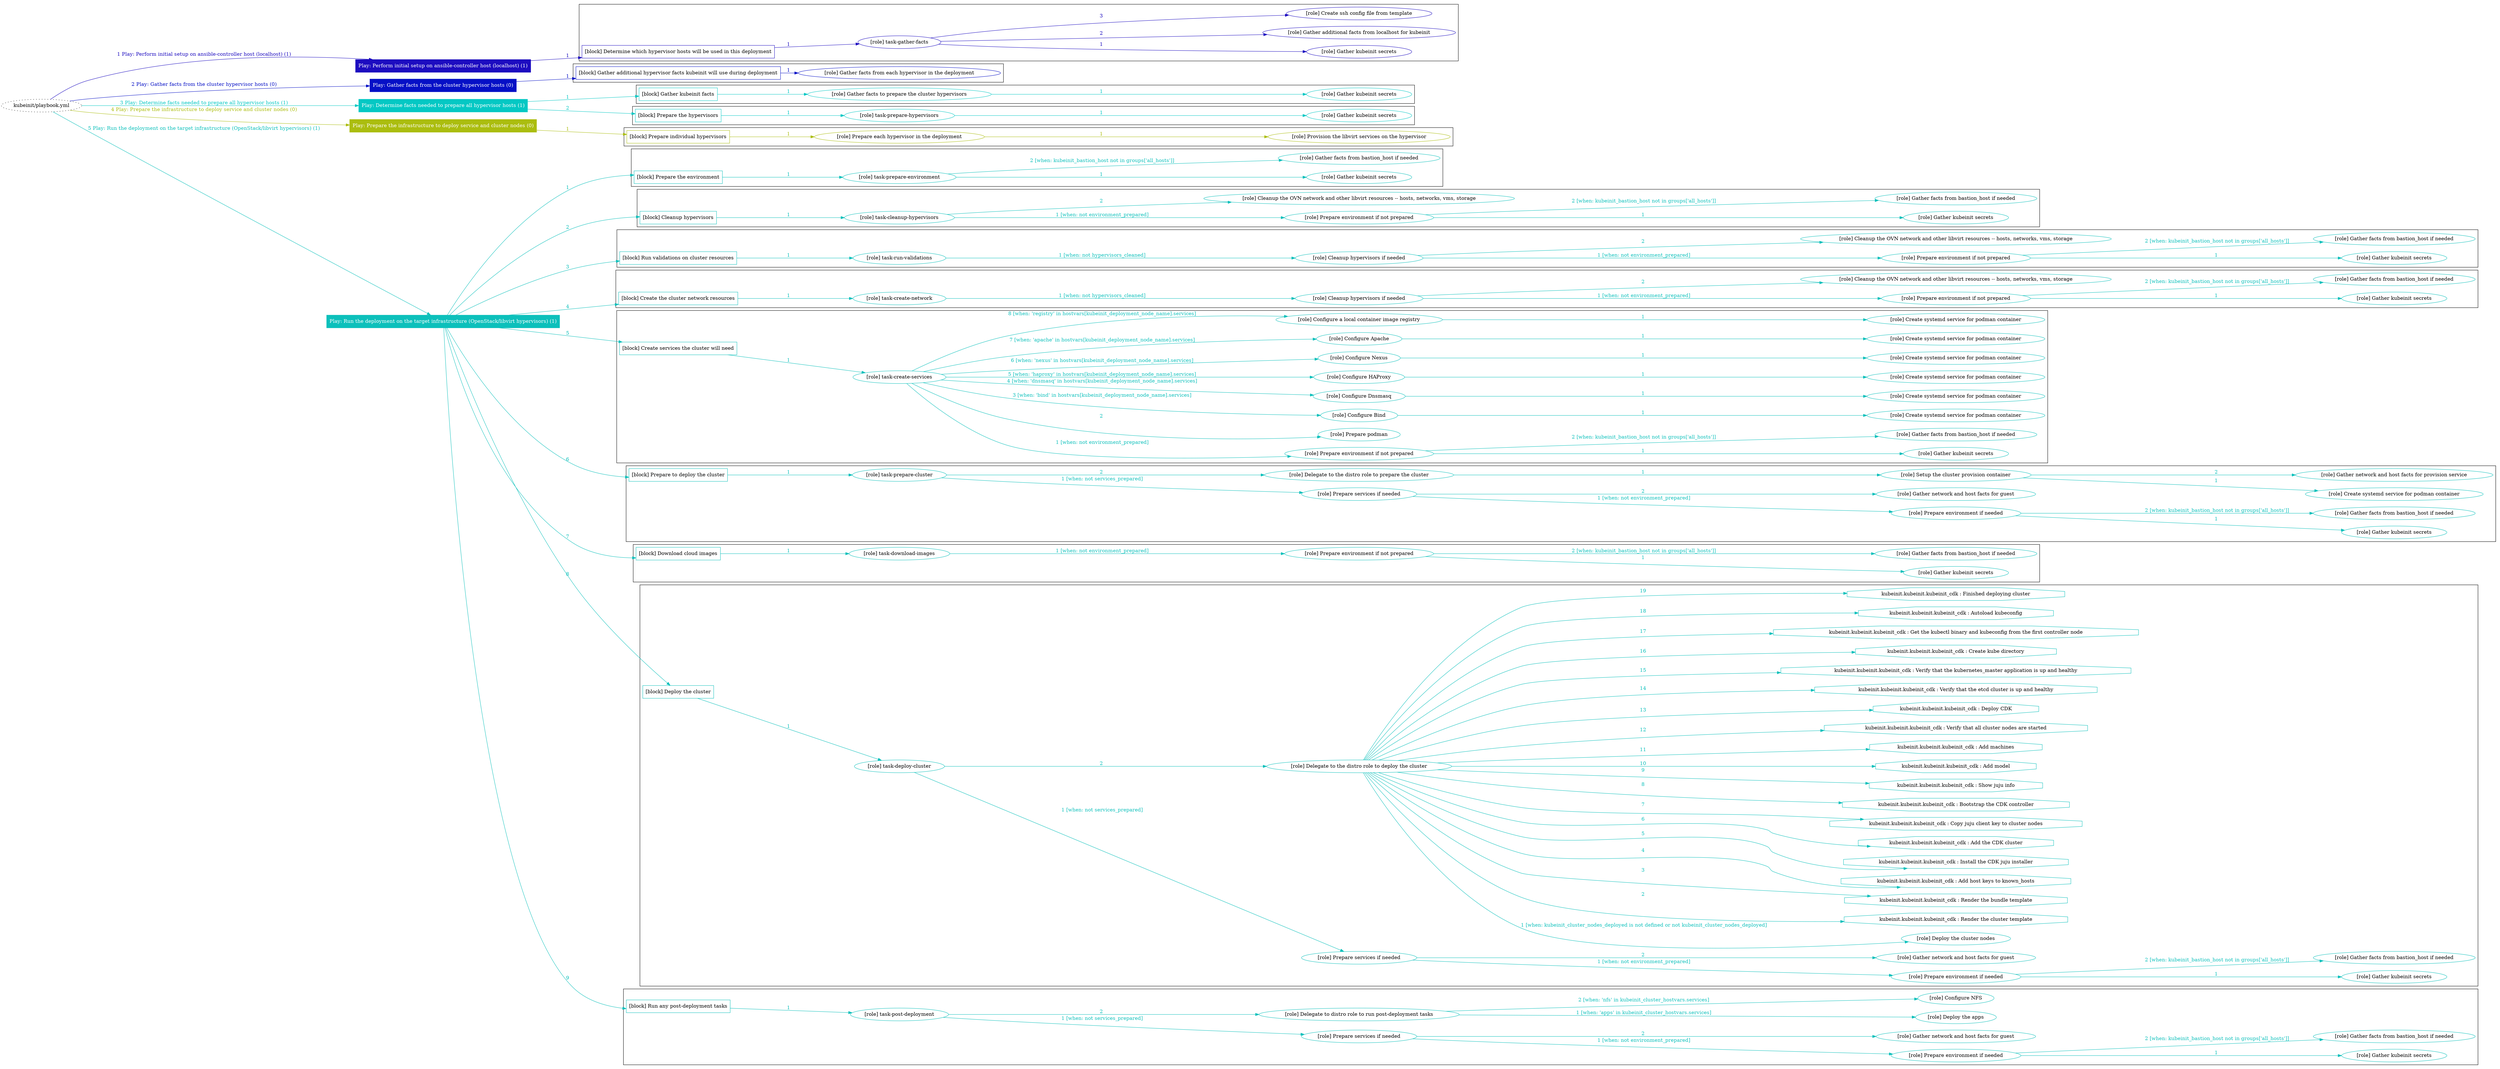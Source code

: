 digraph {
	graph [concentrate=true ordering=in rankdir=LR ratio=fill]
	edge [esep=5 sep=10]
	"kubeinit/playbook.yml" [URL="/home/runner/work/kubeinit/kubeinit/kubeinit/playbook.yml" id=playbook_953dd073 style=dotted]
	"kubeinit/playbook.yml" -> play_ea38a406 [label="1 Play: Perform initial setup on ansible-controller host (localhost) (1)" color="#1d0cc0" fontcolor="#1d0cc0" id=edge_play_ea38a406 labeltooltip="1 Play: Perform initial setup on ansible-controller host (localhost) (1)" tooltip="1 Play: Perform initial setup on ansible-controller host (localhost) (1)"]
	subgraph "Play: Perform initial setup on ansible-controller host (localhost) (1)" {
		play_ea38a406 [label="Play: Perform initial setup on ansible-controller host (localhost) (1)" URL="/home/runner/work/kubeinit/kubeinit/kubeinit/playbook.yml" color="#1d0cc0" fontcolor="#ffffff" id=play_ea38a406 shape=box style=filled tooltip=localhost]
		play_ea38a406 -> block_fe66bf7f [label=1 color="#1d0cc0" fontcolor="#1d0cc0" id=edge_block_fe66bf7f labeltooltip=1 tooltip=1]
		subgraph cluster_block_fe66bf7f {
			block_fe66bf7f [label="[block] Determine which hypervisor hosts will be used in this deployment" URL="/home/runner/work/kubeinit/kubeinit/kubeinit/playbook.yml" color="#1d0cc0" id=block_fe66bf7f labeltooltip="Determine which hypervisor hosts will be used in this deployment" shape=box tooltip="Determine which hypervisor hosts will be used in this deployment"]
			block_fe66bf7f -> role_4488c1ed [label="1 " color="#1d0cc0" fontcolor="#1d0cc0" id=edge_role_4488c1ed labeltooltip="1 " tooltip="1 "]
			subgraph "task-gather-facts" {
				role_4488c1ed [label="[role] task-gather-facts" URL="/home/runner/work/kubeinit/kubeinit/kubeinit/playbook.yml" color="#1d0cc0" id=role_4488c1ed tooltip="task-gather-facts"]
				role_4488c1ed -> role_32cb6905 [label="1 " color="#1d0cc0" fontcolor="#1d0cc0" id=edge_role_32cb6905 labeltooltip="1 " tooltip="1 "]
				subgraph "Gather kubeinit secrets" {
					role_32cb6905 [label="[role] Gather kubeinit secrets" URL="/home/runner/.ansible/collections/ansible_collections/kubeinit/kubeinit/roles/kubeinit_prepare/tasks/build_hypervisors_group.yml" color="#1d0cc0" id=role_32cb6905 tooltip="Gather kubeinit secrets"]
				}
				role_4488c1ed -> role_8d769f41 [label="2 " color="#1d0cc0" fontcolor="#1d0cc0" id=edge_role_8d769f41 labeltooltip="2 " tooltip="2 "]
				subgraph "Gather additional facts from localhost for kubeinit" {
					role_8d769f41 [label="[role] Gather additional facts from localhost for kubeinit" URL="/home/runner/.ansible/collections/ansible_collections/kubeinit/kubeinit/roles/kubeinit_prepare/tasks/build_hypervisors_group.yml" color="#1d0cc0" id=role_8d769f41 tooltip="Gather additional facts from localhost for kubeinit"]
				}
				role_4488c1ed -> role_dfe085b9 [label="3 " color="#1d0cc0" fontcolor="#1d0cc0" id=edge_role_dfe085b9 labeltooltip="3 " tooltip="3 "]
				subgraph "Create ssh config file from template" {
					role_dfe085b9 [label="[role] Create ssh config file from template" URL="/home/runner/.ansible/collections/ansible_collections/kubeinit/kubeinit/roles/kubeinit_prepare/tasks/build_hypervisors_group.yml" color="#1d0cc0" id=role_dfe085b9 tooltip="Create ssh config file from template"]
				}
			}
		}
	}
	"kubeinit/playbook.yml" -> play_847b886a [label="2 Play: Gather facts from the cluster hypervisor hosts (0)" color="#0610c6" fontcolor="#0610c6" id=edge_play_847b886a labeltooltip="2 Play: Gather facts from the cluster hypervisor hosts (0)" tooltip="2 Play: Gather facts from the cluster hypervisor hosts (0)"]
	subgraph "Play: Gather facts from the cluster hypervisor hosts (0)" {
		play_847b886a [label="Play: Gather facts from the cluster hypervisor hosts (0)" URL="/home/runner/work/kubeinit/kubeinit/kubeinit/playbook.yml" color="#0610c6" fontcolor="#ffffff" id=play_847b886a shape=box style=filled tooltip="Play: Gather facts from the cluster hypervisor hosts (0)"]
		play_847b886a -> block_de6e663c [label=1 color="#0610c6" fontcolor="#0610c6" id=edge_block_de6e663c labeltooltip=1 tooltip=1]
		subgraph cluster_block_de6e663c {
			block_de6e663c [label="[block] Gather additional hypervisor facts kubeinit will use during deployment" URL="/home/runner/work/kubeinit/kubeinit/kubeinit/playbook.yml" color="#0610c6" id=block_de6e663c labeltooltip="Gather additional hypervisor facts kubeinit will use during deployment" shape=box tooltip="Gather additional hypervisor facts kubeinit will use during deployment"]
			block_de6e663c -> role_23ffc605 [label="1 " color="#0610c6" fontcolor="#0610c6" id=edge_role_23ffc605 labeltooltip="1 " tooltip="1 "]
			subgraph "Gather facts from each hypervisor in the deployment" {
				role_23ffc605 [label="[role] Gather facts from each hypervisor in the deployment" URL="/home/runner/work/kubeinit/kubeinit/kubeinit/playbook.yml" color="#0610c6" id=role_23ffc605 tooltip="Gather facts from each hypervisor in the deployment"]
			}
		}
	}
	"kubeinit/playbook.yml" -> play_a78025cb [label="3 Play: Determine facts needed to prepare all hypervisor hosts (1)" color="#04c8c4" fontcolor="#04c8c4" id=edge_play_a78025cb labeltooltip="3 Play: Determine facts needed to prepare all hypervisor hosts (1)" tooltip="3 Play: Determine facts needed to prepare all hypervisor hosts (1)"]
	subgraph "Play: Determine facts needed to prepare all hypervisor hosts (1)" {
		play_a78025cb [label="Play: Determine facts needed to prepare all hypervisor hosts (1)" URL="/home/runner/work/kubeinit/kubeinit/kubeinit/playbook.yml" color="#04c8c4" fontcolor="#ffffff" id=play_a78025cb shape=box style=filled tooltip=localhost]
		play_a78025cb -> block_5f3f4bcf [label=1 color="#04c8c4" fontcolor="#04c8c4" id=edge_block_5f3f4bcf labeltooltip=1 tooltip=1]
		subgraph cluster_block_5f3f4bcf {
			block_5f3f4bcf [label="[block] Gather kubeinit facts" URL="/home/runner/work/kubeinit/kubeinit/kubeinit/playbook.yml" color="#04c8c4" id=block_5f3f4bcf labeltooltip="Gather kubeinit facts" shape=box tooltip="Gather kubeinit facts"]
			block_5f3f4bcf -> role_6b4f7883 [label="1 " color="#04c8c4" fontcolor="#04c8c4" id=edge_role_6b4f7883 labeltooltip="1 " tooltip="1 "]
			subgraph "Gather facts to prepare the cluster hypervisors" {
				role_6b4f7883 [label="[role] Gather facts to prepare the cluster hypervisors" URL="/home/runner/work/kubeinit/kubeinit/kubeinit/playbook.yml" color="#04c8c4" id=role_6b4f7883 tooltip="Gather facts to prepare the cluster hypervisors"]
				role_6b4f7883 -> role_fe0b8caf [label="1 " color="#04c8c4" fontcolor="#04c8c4" id=edge_role_fe0b8caf labeltooltip="1 " tooltip="1 "]
				subgraph "Gather kubeinit secrets" {
					role_fe0b8caf [label="[role] Gather kubeinit secrets" URL="/home/runner/.ansible/collections/ansible_collections/kubeinit/kubeinit/roles/kubeinit_prepare/tasks/gather_kubeinit_facts.yml" color="#04c8c4" id=role_fe0b8caf tooltip="Gather kubeinit secrets"]
				}
			}
		}
		play_a78025cb -> block_6a87e89b [label=2 color="#04c8c4" fontcolor="#04c8c4" id=edge_block_6a87e89b labeltooltip=2 tooltip=2]
		subgraph cluster_block_6a87e89b {
			block_6a87e89b [label="[block] Prepare the hypervisors" URL="/home/runner/work/kubeinit/kubeinit/kubeinit/playbook.yml" color="#04c8c4" id=block_6a87e89b labeltooltip="Prepare the hypervisors" shape=box tooltip="Prepare the hypervisors"]
			block_6a87e89b -> role_4a6b8f9c [label="1 " color="#04c8c4" fontcolor="#04c8c4" id=edge_role_4a6b8f9c labeltooltip="1 " tooltip="1 "]
			subgraph "task-prepare-hypervisors" {
				role_4a6b8f9c [label="[role] task-prepare-hypervisors" URL="/home/runner/work/kubeinit/kubeinit/kubeinit/playbook.yml" color="#04c8c4" id=role_4a6b8f9c tooltip="task-prepare-hypervisors"]
				role_4a6b8f9c -> role_98cc2811 [label="1 " color="#04c8c4" fontcolor="#04c8c4" id=edge_role_98cc2811 labeltooltip="1 " tooltip="1 "]
				subgraph "Gather kubeinit secrets" {
					role_98cc2811 [label="[role] Gather kubeinit secrets" URL="/home/runner/.ansible/collections/ansible_collections/kubeinit/kubeinit/roles/kubeinit_prepare/tasks/gather_kubeinit_facts.yml" color="#04c8c4" id=role_98cc2811 tooltip="Gather kubeinit secrets"]
				}
			}
		}
	}
	"kubeinit/playbook.yml" -> play_0db5bdeb [label="4 Play: Prepare the infrastructure to deploy service and cluster nodes (0)" color="#abbd0f" fontcolor="#abbd0f" id=edge_play_0db5bdeb labeltooltip="4 Play: Prepare the infrastructure to deploy service and cluster nodes (0)" tooltip="4 Play: Prepare the infrastructure to deploy service and cluster nodes (0)"]
	subgraph "Play: Prepare the infrastructure to deploy service and cluster nodes (0)" {
		play_0db5bdeb [label="Play: Prepare the infrastructure to deploy service and cluster nodes (0)" URL="/home/runner/work/kubeinit/kubeinit/kubeinit/playbook.yml" color="#abbd0f" fontcolor="#ffffff" id=play_0db5bdeb shape=box style=filled tooltip="Play: Prepare the infrastructure to deploy service and cluster nodes (0)"]
		play_0db5bdeb -> block_211ae901 [label=1 color="#abbd0f" fontcolor="#abbd0f" id=edge_block_211ae901 labeltooltip=1 tooltip=1]
		subgraph cluster_block_211ae901 {
			block_211ae901 [label="[block] Prepare individual hypervisors" URL="/home/runner/work/kubeinit/kubeinit/kubeinit/playbook.yml" color="#abbd0f" id=block_211ae901 labeltooltip="Prepare individual hypervisors" shape=box tooltip="Prepare individual hypervisors"]
			block_211ae901 -> role_e929b73a [label="1 " color="#abbd0f" fontcolor="#abbd0f" id=edge_role_e929b73a labeltooltip="1 " tooltip="1 "]
			subgraph "Prepare each hypervisor in the deployment" {
				role_e929b73a [label="[role] Prepare each hypervisor in the deployment" URL="/home/runner/work/kubeinit/kubeinit/kubeinit/playbook.yml" color="#abbd0f" id=role_e929b73a tooltip="Prepare each hypervisor in the deployment"]
				role_e929b73a -> role_d80b5f27 [label="1 " color="#abbd0f" fontcolor="#abbd0f" id=edge_role_d80b5f27 labeltooltip="1 " tooltip="1 "]
				subgraph "Provision the libvirt services on the hypervisor" {
					role_d80b5f27 [label="[role] Provision the libvirt services on the hypervisor" URL="/home/runner/.ansible/collections/ansible_collections/kubeinit/kubeinit/roles/kubeinit_prepare/tasks/prepare_hypervisor.yml" color="#abbd0f" id=role_d80b5f27 tooltip="Provision the libvirt services on the hypervisor"]
				}
			}
		}
	}
	"kubeinit/playbook.yml" -> play_51387728 [label="5 Play: Run the deployment on the target infrastructure (OpenStack/libvirt hypervisors) (1)" color="#0cc0bb" fontcolor="#0cc0bb" id=edge_play_51387728 labeltooltip="5 Play: Run the deployment on the target infrastructure (OpenStack/libvirt hypervisors) (1)" tooltip="5 Play: Run the deployment on the target infrastructure (OpenStack/libvirt hypervisors) (1)"]
	subgraph "Play: Run the deployment on the target infrastructure (OpenStack/libvirt hypervisors) (1)" {
		play_51387728 [label="Play: Run the deployment on the target infrastructure (OpenStack/libvirt hypervisors) (1)" URL="/home/runner/work/kubeinit/kubeinit/kubeinit/playbook.yml" color="#0cc0bb" fontcolor="#ffffff" id=play_51387728 shape=box style=filled tooltip=localhost]
		play_51387728 -> block_50bd2357 [label=1 color="#0cc0bb" fontcolor="#0cc0bb" id=edge_block_50bd2357 labeltooltip=1 tooltip=1]
		subgraph cluster_block_50bd2357 {
			block_50bd2357 [label="[block] Prepare the environment" URL="/home/runner/work/kubeinit/kubeinit/kubeinit/playbook.yml" color="#0cc0bb" id=block_50bd2357 labeltooltip="Prepare the environment" shape=box tooltip="Prepare the environment"]
			block_50bd2357 -> role_1fea47a6 [label="1 " color="#0cc0bb" fontcolor="#0cc0bb" id=edge_role_1fea47a6 labeltooltip="1 " tooltip="1 "]
			subgraph "task-prepare-environment" {
				role_1fea47a6 [label="[role] task-prepare-environment" URL="/home/runner/work/kubeinit/kubeinit/kubeinit/playbook.yml" color="#0cc0bb" id=role_1fea47a6 tooltip="task-prepare-environment"]
				role_1fea47a6 -> role_42a2d705 [label="1 " color="#0cc0bb" fontcolor="#0cc0bb" id=edge_role_42a2d705 labeltooltip="1 " tooltip="1 "]
				subgraph "Gather kubeinit secrets" {
					role_42a2d705 [label="[role] Gather kubeinit secrets" URL="/home/runner/.ansible/collections/ansible_collections/kubeinit/kubeinit/roles/kubeinit_prepare/tasks/gather_kubeinit_facts.yml" color="#0cc0bb" id=role_42a2d705 tooltip="Gather kubeinit secrets"]
				}
				role_1fea47a6 -> role_fa62bc78 [label="2 [when: kubeinit_bastion_host not in groups['all_hosts']]" color="#0cc0bb" fontcolor="#0cc0bb" id=edge_role_fa62bc78 labeltooltip="2 [when: kubeinit_bastion_host not in groups['all_hosts']]" tooltip="2 [when: kubeinit_bastion_host not in groups['all_hosts']]"]
				subgraph "Gather facts from bastion_host if needed" {
					role_fa62bc78 [label="[role] Gather facts from bastion_host if needed" URL="/home/runner/.ansible/collections/ansible_collections/kubeinit/kubeinit/roles/kubeinit_prepare/tasks/main.yml" color="#0cc0bb" id=role_fa62bc78 tooltip="Gather facts from bastion_host if needed"]
				}
			}
		}
		play_51387728 -> block_b3b64a25 [label=2 color="#0cc0bb" fontcolor="#0cc0bb" id=edge_block_b3b64a25 labeltooltip=2 tooltip=2]
		subgraph cluster_block_b3b64a25 {
			block_b3b64a25 [label="[block] Cleanup hypervisors" URL="/home/runner/work/kubeinit/kubeinit/kubeinit/playbook.yml" color="#0cc0bb" id=block_b3b64a25 labeltooltip="Cleanup hypervisors" shape=box tooltip="Cleanup hypervisors"]
			block_b3b64a25 -> role_e0845198 [label="1 " color="#0cc0bb" fontcolor="#0cc0bb" id=edge_role_e0845198 labeltooltip="1 " tooltip="1 "]
			subgraph "task-cleanup-hypervisors" {
				role_e0845198 [label="[role] task-cleanup-hypervisors" URL="/home/runner/work/kubeinit/kubeinit/kubeinit/playbook.yml" color="#0cc0bb" id=role_e0845198 tooltip="task-cleanup-hypervisors"]
				role_e0845198 -> role_7f61e721 [label="1 [when: not environment_prepared]" color="#0cc0bb" fontcolor="#0cc0bb" id=edge_role_7f61e721 labeltooltip="1 [when: not environment_prepared]" tooltip="1 [when: not environment_prepared]"]
				subgraph "Prepare environment if not prepared" {
					role_7f61e721 [label="[role] Prepare environment if not prepared" URL="/home/runner/.ansible/collections/ansible_collections/kubeinit/kubeinit/roles/kubeinit_libvirt/tasks/cleanup_hypervisors.yml" color="#0cc0bb" id=role_7f61e721 tooltip="Prepare environment if not prepared"]
					role_7f61e721 -> role_12c835c7 [label="1 " color="#0cc0bb" fontcolor="#0cc0bb" id=edge_role_12c835c7 labeltooltip="1 " tooltip="1 "]
					subgraph "Gather kubeinit secrets" {
						role_12c835c7 [label="[role] Gather kubeinit secrets" URL="/home/runner/.ansible/collections/ansible_collections/kubeinit/kubeinit/roles/kubeinit_prepare/tasks/gather_kubeinit_facts.yml" color="#0cc0bb" id=role_12c835c7 tooltip="Gather kubeinit secrets"]
					}
					role_7f61e721 -> role_2c16c4c1 [label="2 [when: kubeinit_bastion_host not in groups['all_hosts']]" color="#0cc0bb" fontcolor="#0cc0bb" id=edge_role_2c16c4c1 labeltooltip="2 [when: kubeinit_bastion_host not in groups['all_hosts']]" tooltip="2 [when: kubeinit_bastion_host not in groups['all_hosts']]"]
					subgraph "Gather facts from bastion_host if needed" {
						role_2c16c4c1 [label="[role] Gather facts from bastion_host if needed" URL="/home/runner/.ansible/collections/ansible_collections/kubeinit/kubeinit/roles/kubeinit_prepare/tasks/main.yml" color="#0cc0bb" id=role_2c16c4c1 tooltip="Gather facts from bastion_host if needed"]
					}
				}
				role_e0845198 -> role_b24e8e21 [label="2 " color="#0cc0bb" fontcolor="#0cc0bb" id=edge_role_b24e8e21 labeltooltip="2 " tooltip="2 "]
				subgraph "Cleanup the OVN network and other libvirt resources -- hosts, networks, vms, storage" {
					role_b24e8e21 [label="[role] Cleanup the OVN network and other libvirt resources -- hosts, networks, vms, storage" URL="/home/runner/.ansible/collections/ansible_collections/kubeinit/kubeinit/roles/kubeinit_libvirt/tasks/cleanup_hypervisors.yml" color="#0cc0bb" id=role_b24e8e21 tooltip="Cleanup the OVN network and other libvirt resources -- hosts, networks, vms, storage"]
				}
			}
		}
		play_51387728 -> block_1e46746c [label=3 color="#0cc0bb" fontcolor="#0cc0bb" id=edge_block_1e46746c labeltooltip=3 tooltip=3]
		subgraph cluster_block_1e46746c {
			block_1e46746c [label="[block] Run validations on cluster resources" URL="/home/runner/work/kubeinit/kubeinit/kubeinit/playbook.yml" color="#0cc0bb" id=block_1e46746c labeltooltip="Run validations on cluster resources" shape=box tooltip="Run validations on cluster resources"]
			block_1e46746c -> role_0d561847 [label="1 " color="#0cc0bb" fontcolor="#0cc0bb" id=edge_role_0d561847 labeltooltip="1 " tooltip="1 "]
			subgraph "task-run-validations" {
				role_0d561847 [label="[role] task-run-validations" URL="/home/runner/work/kubeinit/kubeinit/kubeinit/playbook.yml" color="#0cc0bb" id=role_0d561847 tooltip="task-run-validations"]
				role_0d561847 -> role_007774b8 [label="1 [when: not hypervisors_cleaned]" color="#0cc0bb" fontcolor="#0cc0bb" id=edge_role_007774b8 labeltooltip="1 [when: not hypervisors_cleaned]" tooltip="1 [when: not hypervisors_cleaned]"]
				subgraph "Cleanup hypervisors if needed" {
					role_007774b8 [label="[role] Cleanup hypervisors if needed" URL="/home/runner/.ansible/collections/ansible_collections/kubeinit/kubeinit/roles/kubeinit_validations/tasks/main.yml" color="#0cc0bb" id=role_007774b8 tooltip="Cleanup hypervisors if needed"]
					role_007774b8 -> role_45f59c82 [label="1 [when: not environment_prepared]" color="#0cc0bb" fontcolor="#0cc0bb" id=edge_role_45f59c82 labeltooltip="1 [when: not environment_prepared]" tooltip="1 [when: not environment_prepared]"]
					subgraph "Prepare environment if not prepared" {
						role_45f59c82 [label="[role] Prepare environment if not prepared" URL="/home/runner/.ansible/collections/ansible_collections/kubeinit/kubeinit/roles/kubeinit_libvirt/tasks/cleanup_hypervisors.yml" color="#0cc0bb" id=role_45f59c82 tooltip="Prepare environment if not prepared"]
						role_45f59c82 -> role_03f6d880 [label="1 " color="#0cc0bb" fontcolor="#0cc0bb" id=edge_role_03f6d880 labeltooltip="1 " tooltip="1 "]
						subgraph "Gather kubeinit secrets" {
							role_03f6d880 [label="[role] Gather kubeinit secrets" URL="/home/runner/.ansible/collections/ansible_collections/kubeinit/kubeinit/roles/kubeinit_prepare/tasks/gather_kubeinit_facts.yml" color="#0cc0bb" id=role_03f6d880 tooltip="Gather kubeinit secrets"]
						}
						role_45f59c82 -> role_ba425e6e [label="2 [when: kubeinit_bastion_host not in groups['all_hosts']]" color="#0cc0bb" fontcolor="#0cc0bb" id=edge_role_ba425e6e labeltooltip="2 [when: kubeinit_bastion_host not in groups['all_hosts']]" tooltip="2 [when: kubeinit_bastion_host not in groups['all_hosts']]"]
						subgraph "Gather facts from bastion_host if needed" {
							role_ba425e6e [label="[role] Gather facts from bastion_host if needed" URL="/home/runner/.ansible/collections/ansible_collections/kubeinit/kubeinit/roles/kubeinit_prepare/tasks/main.yml" color="#0cc0bb" id=role_ba425e6e tooltip="Gather facts from bastion_host if needed"]
						}
					}
					role_007774b8 -> role_ed320398 [label="2 " color="#0cc0bb" fontcolor="#0cc0bb" id=edge_role_ed320398 labeltooltip="2 " tooltip="2 "]
					subgraph "Cleanup the OVN network and other libvirt resources -- hosts, networks, vms, storage" {
						role_ed320398 [label="[role] Cleanup the OVN network and other libvirt resources -- hosts, networks, vms, storage" URL="/home/runner/.ansible/collections/ansible_collections/kubeinit/kubeinit/roles/kubeinit_libvirt/tasks/cleanup_hypervisors.yml" color="#0cc0bb" id=role_ed320398 tooltip="Cleanup the OVN network and other libvirt resources -- hosts, networks, vms, storage"]
					}
				}
			}
		}
		play_51387728 -> block_cc15f492 [label=4 color="#0cc0bb" fontcolor="#0cc0bb" id=edge_block_cc15f492 labeltooltip=4 tooltip=4]
		subgraph cluster_block_cc15f492 {
			block_cc15f492 [label="[block] Create the cluster network resources" URL="/home/runner/work/kubeinit/kubeinit/kubeinit/playbook.yml" color="#0cc0bb" id=block_cc15f492 labeltooltip="Create the cluster network resources" shape=box tooltip="Create the cluster network resources"]
			block_cc15f492 -> role_2f3c6b40 [label="1 " color="#0cc0bb" fontcolor="#0cc0bb" id=edge_role_2f3c6b40 labeltooltip="1 " tooltip="1 "]
			subgraph "task-create-network" {
				role_2f3c6b40 [label="[role] task-create-network" URL="/home/runner/work/kubeinit/kubeinit/kubeinit/playbook.yml" color="#0cc0bb" id=role_2f3c6b40 tooltip="task-create-network"]
				role_2f3c6b40 -> role_a01f89e9 [label="1 [when: not hypervisors_cleaned]" color="#0cc0bb" fontcolor="#0cc0bb" id=edge_role_a01f89e9 labeltooltip="1 [when: not hypervisors_cleaned]" tooltip="1 [when: not hypervisors_cleaned]"]
				subgraph "Cleanup hypervisors if needed" {
					role_a01f89e9 [label="[role] Cleanup hypervisors if needed" URL="/home/runner/.ansible/collections/ansible_collections/kubeinit/kubeinit/roles/kubeinit_libvirt/tasks/create_network.yml" color="#0cc0bb" id=role_a01f89e9 tooltip="Cleanup hypervisors if needed"]
					role_a01f89e9 -> role_d98c0a35 [label="1 [when: not environment_prepared]" color="#0cc0bb" fontcolor="#0cc0bb" id=edge_role_d98c0a35 labeltooltip="1 [when: not environment_prepared]" tooltip="1 [when: not environment_prepared]"]
					subgraph "Prepare environment if not prepared" {
						role_d98c0a35 [label="[role] Prepare environment if not prepared" URL="/home/runner/.ansible/collections/ansible_collections/kubeinit/kubeinit/roles/kubeinit_libvirt/tasks/cleanup_hypervisors.yml" color="#0cc0bb" id=role_d98c0a35 tooltip="Prepare environment if not prepared"]
						role_d98c0a35 -> role_8871bda1 [label="1 " color="#0cc0bb" fontcolor="#0cc0bb" id=edge_role_8871bda1 labeltooltip="1 " tooltip="1 "]
						subgraph "Gather kubeinit secrets" {
							role_8871bda1 [label="[role] Gather kubeinit secrets" URL="/home/runner/.ansible/collections/ansible_collections/kubeinit/kubeinit/roles/kubeinit_prepare/tasks/gather_kubeinit_facts.yml" color="#0cc0bb" id=role_8871bda1 tooltip="Gather kubeinit secrets"]
						}
						role_d98c0a35 -> role_4af3c1ed [label="2 [when: kubeinit_bastion_host not in groups['all_hosts']]" color="#0cc0bb" fontcolor="#0cc0bb" id=edge_role_4af3c1ed labeltooltip="2 [when: kubeinit_bastion_host not in groups['all_hosts']]" tooltip="2 [when: kubeinit_bastion_host not in groups['all_hosts']]"]
						subgraph "Gather facts from bastion_host if needed" {
							role_4af3c1ed [label="[role] Gather facts from bastion_host if needed" URL="/home/runner/.ansible/collections/ansible_collections/kubeinit/kubeinit/roles/kubeinit_prepare/tasks/main.yml" color="#0cc0bb" id=role_4af3c1ed tooltip="Gather facts from bastion_host if needed"]
						}
					}
					role_a01f89e9 -> role_6023b039 [label="2 " color="#0cc0bb" fontcolor="#0cc0bb" id=edge_role_6023b039 labeltooltip="2 " tooltip="2 "]
					subgraph "Cleanup the OVN network and other libvirt resources -- hosts, networks, vms, storage" {
						role_6023b039 [label="[role] Cleanup the OVN network and other libvirt resources -- hosts, networks, vms, storage" URL="/home/runner/.ansible/collections/ansible_collections/kubeinit/kubeinit/roles/kubeinit_libvirt/tasks/cleanup_hypervisors.yml" color="#0cc0bb" id=role_6023b039 tooltip="Cleanup the OVN network and other libvirt resources -- hosts, networks, vms, storage"]
					}
				}
			}
		}
		play_51387728 -> block_03c92096 [label=5 color="#0cc0bb" fontcolor="#0cc0bb" id=edge_block_03c92096 labeltooltip=5 tooltip=5]
		subgraph cluster_block_03c92096 {
			block_03c92096 [label="[block] Create services the cluster will need" URL="/home/runner/work/kubeinit/kubeinit/kubeinit/playbook.yml" color="#0cc0bb" id=block_03c92096 labeltooltip="Create services the cluster will need" shape=box tooltip="Create services the cluster will need"]
			block_03c92096 -> role_38cd6af6 [label="1 " color="#0cc0bb" fontcolor="#0cc0bb" id=edge_role_38cd6af6 labeltooltip="1 " tooltip="1 "]
			subgraph "task-create-services" {
				role_38cd6af6 [label="[role] task-create-services" URL="/home/runner/work/kubeinit/kubeinit/kubeinit/playbook.yml" color="#0cc0bb" id=role_38cd6af6 tooltip="task-create-services"]
				role_38cd6af6 -> role_e991d67b [label="1 [when: not environment_prepared]" color="#0cc0bb" fontcolor="#0cc0bb" id=edge_role_e991d67b labeltooltip="1 [when: not environment_prepared]" tooltip="1 [when: not environment_prepared]"]
				subgraph "Prepare environment if not prepared" {
					role_e991d67b [label="[role] Prepare environment if not prepared" URL="/home/runner/.ansible/collections/ansible_collections/kubeinit/kubeinit/roles/kubeinit_services/tasks/main.yml" color="#0cc0bb" id=role_e991d67b tooltip="Prepare environment if not prepared"]
					role_e991d67b -> role_ee4c803e [label="1 " color="#0cc0bb" fontcolor="#0cc0bb" id=edge_role_ee4c803e labeltooltip="1 " tooltip="1 "]
					subgraph "Gather kubeinit secrets" {
						role_ee4c803e [label="[role] Gather kubeinit secrets" URL="/home/runner/.ansible/collections/ansible_collections/kubeinit/kubeinit/roles/kubeinit_prepare/tasks/gather_kubeinit_facts.yml" color="#0cc0bb" id=role_ee4c803e tooltip="Gather kubeinit secrets"]
					}
					role_e991d67b -> role_d5dfc8fc [label="2 [when: kubeinit_bastion_host not in groups['all_hosts']]" color="#0cc0bb" fontcolor="#0cc0bb" id=edge_role_d5dfc8fc labeltooltip="2 [when: kubeinit_bastion_host not in groups['all_hosts']]" tooltip="2 [when: kubeinit_bastion_host not in groups['all_hosts']]"]
					subgraph "Gather facts from bastion_host if needed" {
						role_d5dfc8fc [label="[role] Gather facts from bastion_host if needed" URL="/home/runner/.ansible/collections/ansible_collections/kubeinit/kubeinit/roles/kubeinit_prepare/tasks/main.yml" color="#0cc0bb" id=role_d5dfc8fc tooltip="Gather facts from bastion_host if needed"]
					}
				}
				role_38cd6af6 -> role_8886f7dd [label="2 " color="#0cc0bb" fontcolor="#0cc0bb" id=edge_role_8886f7dd labeltooltip="2 " tooltip="2 "]
				subgraph "Prepare podman" {
					role_8886f7dd [label="[role] Prepare podman" URL="/home/runner/.ansible/collections/ansible_collections/kubeinit/kubeinit/roles/kubeinit_services/tasks/00_create_service_pod.yml" color="#0cc0bb" id=role_8886f7dd tooltip="Prepare podman"]
				}
				role_38cd6af6 -> role_e8a3eb0e [label="3 [when: 'bind' in hostvars[kubeinit_deployment_node_name].services]" color="#0cc0bb" fontcolor="#0cc0bb" id=edge_role_e8a3eb0e labeltooltip="3 [when: 'bind' in hostvars[kubeinit_deployment_node_name].services]" tooltip="3 [when: 'bind' in hostvars[kubeinit_deployment_node_name].services]"]
				subgraph "Configure Bind" {
					role_e8a3eb0e [label="[role] Configure Bind" URL="/home/runner/.ansible/collections/ansible_collections/kubeinit/kubeinit/roles/kubeinit_services/tasks/start_services_containers.yml" color="#0cc0bb" id=role_e8a3eb0e tooltip="Configure Bind"]
					role_e8a3eb0e -> role_45a5b244 [label="1 " color="#0cc0bb" fontcolor="#0cc0bb" id=edge_role_45a5b244 labeltooltip="1 " tooltip="1 "]
					subgraph "Create systemd service for podman container" {
						role_45a5b244 [label="[role] Create systemd service for podman container" URL="/home/runner/.ansible/collections/ansible_collections/kubeinit/kubeinit/roles/kubeinit_bind/tasks/main.yml" color="#0cc0bb" id=role_45a5b244 tooltip="Create systemd service for podman container"]
					}
				}
				role_38cd6af6 -> role_0a62e84e [label="4 [when: 'dnsmasq' in hostvars[kubeinit_deployment_node_name].services]" color="#0cc0bb" fontcolor="#0cc0bb" id=edge_role_0a62e84e labeltooltip="4 [when: 'dnsmasq' in hostvars[kubeinit_deployment_node_name].services]" tooltip="4 [when: 'dnsmasq' in hostvars[kubeinit_deployment_node_name].services]"]
				subgraph "Configure Dnsmasq" {
					role_0a62e84e [label="[role] Configure Dnsmasq" URL="/home/runner/.ansible/collections/ansible_collections/kubeinit/kubeinit/roles/kubeinit_services/tasks/start_services_containers.yml" color="#0cc0bb" id=role_0a62e84e tooltip="Configure Dnsmasq"]
					role_0a62e84e -> role_77b6d0b2 [label="1 " color="#0cc0bb" fontcolor="#0cc0bb" id=edge_role_77b6d0b2 labeltooltip="1 " tooltip="1 "]
					subgraph "Create systemd service for podman container" {
						role_77b6d0b2 [label="[role] Create systemd service for podman container" URL="/home/runner/.ansible/collections/ansible_collections/kubeinit/kubeinit/roles/kubeinit_dnsmasq/tasks/main.yml" color="#0cc0bb" id=role_77b6d0b2 tooltip="Create systemd service for podman container"]
					}
				}
				role_38cd6af6 -> role_078ad159 [label="5 [when: 'haproxy' in hostvars[kubeinit_deployment_node_name].services]" color="#0cc0bb" fontcolor="#0cc0bb" id=edge_role_078ad159 labeltooltip="5 [when: 'haproxy' in hostvars[kubeinit_deployment_node_name].services]" tooltip="5 [when: 'haproxy' in hostvars[kubeinit_deployment_node_name].services]"]
				subgraph "Configure HAProxy" {
					role_078ad159 [label="[role] Configure HAProxy" URL="/home/runner/.ansible/collections/ansible_collections/kubeinit/kubeinit/roles/kubeinit_services/tasks/start_services_containers.yml" color="#0cc0bb" id=role_078ad159 tooltip="Configure HAProxy"]
					role_078ad159 -> role_f9b20881 [label="1 " color="#0cc0bb" fontcolor="#0cc0bb" id=edge_role_f9b20881 labeltooltip="1 " tooltip="1 "]
					subgraph "Create systemd service for podman container" {
						role_f9b20881 [label="[role] Create systemd service for podman container" URL="/home/runner/.ansible/collections/ansible_collections/kubeinit/kubeinit/roles/kubeinit_haproxy/tasks/main.yml" color="#0cc0bb" id=role_f9b20881 tooltip="Create systemd service for podman container"]
					}
				}
				role_38cd6af6 -> role_a6240eb1 [label="6 [when: 'nexus' in hostvars[kubeinit_deployment_node_name].services]" color="#0cc0bb" fontcolor="#0cc0bb" id=edge_role_a6240eb1 labeltooltip="6 [when: 'nexus' in hostvars[kubeinit_deployment_node_name].services]" tooltip="6 [when: 'nexus' in hostvars[kubeinit_deployment_node_name].services]"]
				subgraph "Configure Nexus" {
					role_a6240eb1 [label="[role] Configure Nexus" URL="/home/runner/.ansible/collections/ansible_collections/kubeinit/kubeinit/roles/kubeinit_services/tasks/start_services_containers.yml" color="#0cc0bb" id=role_a6240eb1 tooltip="Configure Nexus"]
					role_a6240eb1 -> role_64f2265f [label="1 " color="#0cc0bb" fontcolor="#0cc0bb" id=edge_role_64f2265f labeltooltip="1 " tooltip="1 "]
					subgraph "Create systemd service for podman container" {
						role_64f2265f [label="[role] Create systemd service for podman container" URL="/home/runner/.ansible/collections/ansible_collections/kubeinit/kubeinit/roles/kubeinit_nexus/tasks/main.yml" color="#0cc0bb" id=role_64f2265f tooltip="Create systemd service for podman container"]
					}
				}
				role_38cd6af6 -> role_ac5c1bdf [label="7 [when: 'apache' in hostvars[kubeinit_deployment_node_name].services]" color="#0cc0bb" fontcolor="#0cc0bb" id=edge_role_ac5c1bdf labeltooltip="7 [when: 'apache' in hostvars[kubeinit_deployment_node_name].services]" tooltip="7 [when: 'apache' in hostvars[kubeinit_deployment_node_name].services]"]
				subgraph "Configure Apache" {
					role_ac5c1bdf [label="[role] Configure Apache" URL="/home/runner/.ansible/collections/ansible_collections/kubeinit/kubeinit/roles/kubeinit_services/tasks/start_services_containers.yml" color="#0cc0bb" id=role_ac5c1bdf tooltip="Configure Apache"]
					role_ac5c1bdf -> role_0e90ac41 [label="1 " color="#0cc0bb" fontcolor="#0cc0bb" id=edge_role_0e90ac41 labeltooltip="1 " tooltip="1 "]
					subgraph "Create systemd service for podman container" {
						role_0e90ac41 [label="[role] Create systemd service for podman container" URL="/home/runner/.ansible/collections/ansible_collections/kubeinit/kubeinit/roles/kubeinit_apache/tasks/main.yml" color="#0cc0bb" id=role_0e90ac41 tooltip="Create systemd service for podman container"]
					}
				}
				role_38cd6af6 -> role_97c956d5 [label="8 [when: 'registry' in hostvars[kubeinit_deployment_node_name].services]" color="#0cc0bb" fontcolor="#0cc0bb" id=edge_role_97c956d5 labeltooltip="8 [when: 'registry' in hostvars[kubeinit_deployment_node_name].services]" tooltip="8 [when: 'registry' in hostvars[kubeinit_deployment_node_name].services]"]
				subgraph "Configure a local container image registry" {
					role_97c956d5 [label="[role] Configure a local container image registry" URL="/home/runner/.ansible/collections/ansible_collections/kubeinit/kubeinit/roles/kubeinit_services/tasks/start_services_containers.yml" color="#0cc0bb" id=role_97c956d5 tooltip="Configure a local container image registry"]
					role_97c956d5 -> role_f8149286 [label="1 " color="#0cc0bb" fontcolor="#0cc0bb" id=edge_role_f8149286 labeltooltip="1 " tooltip="1 "]
					subgraph "Create systemd service for podman container" {
						role_f8149286 [label="[role] Create systemd service for podman container" URL="/home/runner/.ansible/collections/ansible_collections/kubeinit/kubeinit/roles/kubeinit_registry/tasks/main.yml" color="#0cc0bb" id=role_f8149286 tooltip="Create systemd service for podman container"]
					}
				}
			}
		}
		play_51387728 -> block_d0973ec9 [label=6 color="#0cc0bb" fontcolor="#0cc0bb" id=edge_block_d0973ec9 labeltooltip=6 tooltip=6]
		subgraph cluster_block_d0973ec9 {
			block_d0973ec9 [label="[block] Prepare to deploy the cluster" URL="/home/runner/work/kubeinit/kubeinit/kubeinit/playbook.yml" color="#0cc0bb" id=block_d0973ec9 labeltooltip="Prepare to deploy the cluster" shape=box tooltip="Prepare to deploy the cluster"]
			block_d0973ec9 -> role_29588f90 [label="1 " color="#0cc0bb" fontcolor="#0cc0bb" id=edge_role_29588f90 labeltooltip="1 " tooltip="1 "]
			subgraph "task-prepare-cluster" {
				role_29588f90 [label="[role] task-prepare-cluster" URL="/home/runner/work/kubeinit/kubeinit/kubeinit/playbook.yml" color="#0cc0bb" id=role_29588f90 tooltip="task-prepare-cluster"]
				role_29588f90 -> role_b2eafcec [label="1 [when: not services_prepared]" color="#0cc0bb" fontcolor="#0cc0bb" id=edge_role_b2eafcec labeltooltip="1 [when: not services_prepared]" tooltip="1 [when: not services_prepared]"]
				subgraph "Prepare services if needed" {
					role_b2eafcec [label="[role] Prepare services if needed" URL="/home/runner/.ansible/collections/ansible_collections/kubeinit/kubeinit/roles/kubeinit_prepare/tasks/prepare_cluster.yml" color="#0cc0bb" id=role_b2eafcec tooltip="Prepare services if needed"]
					role_b2eafcec -> role_76c3ea45 [label="1 [when: not environment_prepared]" color="#0cc0bb" fontcolor="#0cc0bb" id=edge_role_76c3ea45 labeltooltip="1 [when: not environment_prepared]" tooltip="1 [when: not environment_prepared]"]
					subgraph "Prepare environment if needed" {
						role_76c3ea45 [label="[role] Prepare environment if needed" URL="/home/runner/.ansible/collections/ansible_collections/kubeinit/kubeinit/roles/kubeinit_services/tasks/prepare_services.yml" color="#0cc0bb" id=role_76c3ea45 tooltip="Prepare environment if needed"]
						role_76c3ea45 -> role_6d3a9c57 [label="1 " color="#0cc0bb" fontcolor="#0cc0bb" id=edge_role_6d3a9c57 labeltooltip="1 " tooltip="1 "]
						subgraph "Gather kubeinit secrets" {
							role_6d3a9c57 [label="[role] Gather kubeinit secrets" URL="/home/runner/.ansible/collections/ansible_collections/kubeinit/kubeinit/roles/kubeinit_prepare/tasks/gather_kubeinit_facts.yml" color="#0cc0bb" id=role_6d3a9c57 tooltip="Gather kubeinit secrets"]
						}
						role_76c3ea45 -> role_d4c290d6 [label="2 [when: kubeinit_bastion_host not in groups['all_hosts']]" color="#0cc0bb" fontcolor="#0cc0bb" id=edge_role_d4c290d6 labeltooltip="2 [when: kubeinit_bastion_host not in groups['all_hosts']]" tooltip="2 [when: kubeinit_bastion_host not in groups['all_hosts']]"]
						subgraph "Gather facts from bastion_host if needed" {
							role_d4c290d6 [label="[role] Gather facts from bastion_host if needed" URL="/home/runner/.ansible/collections/ansible_collections/kubeinit/kubeinit/roles/kubeinit_prepare/tasks/main.yml" color="#0cc0bb" id=role_d4c290d6 tooltip="Gather facts from bastion_host if needed"]
						}
					}
					role_b2eafcec -> role_e2e07839 [label="2 " color="#0cc0bb" fontcolor="#0cc0bb" id=edge_role_e2e07839 labeltooltip="2 " tooltip="2 "]
					subgraph "Gather network and host facts for guest" {
						role_e2e07839 [label="[role] Gather network and host facts for guest" URL="/home/runner/.ansible/collections/ansible_collections/kubeinit/kubeinit/roles/kubeinit_services/tasks/prepare_services.yml" color="#0cc0bb" id=role_e2e07839 tooltip="Gather network and host facts for guest"]
					}
				}
				role_29588f90 -> role_b0865c46 [label="2 " color="#0cc0bb" fontcolor="#0cc0bb" id=edge_role_b0865c46 labeltooltip="2 " tooltip="2 "]
				subgraph "Delegate to the distro role to prepare the cluster" {
					role_b0865c46 [label="[role] Delegate to the distro role to prepare the cluster" URL="/home/runner/.ansible/collections/ansible_collections/kubeinit/kubeinit/roles/kubeinit_prepare/tasks/prepare_cluster.yml" color="#0cc0bb" id=role_b0865c46 tooltip="Delegate to the distro role to prepare the cluster"]
					role_b0865c46 -> role_cea897ab [label="1 " color="#0cc0bb" fontcolor="#0cc0bb" id=edge_role_cea897ab labeltooltip="1 " tooltip="1 "]
					subgraph "Setup the cluster provision container" {
						role_cea897ab [label="[role] Setup the cluster provision container" URL="/home/runner/.ansible/collections/ansible_collections/kubeinit/kubeinit/roles/kubeinit_cdk/tasks/prepare_cluster.yml" color="#0cc0bb" id=role_cea897ab tooltip="Setup the cluster provision container"]
						role_cea897ab -> role_35f106b3 [label="1 " color="#0cc0bb" fontcolor="#0cc0bb" id=edge_role_35f106b3 labeltooltip="1 " tooltip="1 "]
						subgraph "Create systemd service for podman container" {
							role_35f106b3 [label="[role] Create systemd service for podman container" URL="/home/runner/.ansible/collections/ansible_collections/kubeinit/kubeinit/roles/kubeinit_services/tasks/create_provision_container.yml" color="#0cc0bb" id=role_35f106b3 tooltip="Create systemd service for podman container"]
						}
						role_cea897ab -> role_a4037fe2 [label="2 " color="#0cc0bb" fontcolor="#0cc0bb" id=edge_role_a4037fe2 labeltooltip="2 " tooltip="2 "]
						subgraph "Gather network and host facts for provision service" {
							role_a4037fe2 [label="[role] Gather network and host facts for provision service" URL="/home/runner/.ansible/collections/ansible_collections/kubeinit/kubeinit/roles/kubeinit_services/tasks/create_provision_container.yml" color="#0cc0bb" id=role_a4037fe2 tooltip="Gather network and host facts for provision service"]
						}
					}
				}
			}
		}
		play_51387728 -> block_f27cf910 [label=7 color="#0cc0bb" fontcolor="#0cc0bb" id=edge_block_f27cf910 labeltooltip=7 tooltip=7]
		subgraph cluster_block_f27cf910 {
			block_f27cf910 [label="[block] Download cloud images" URL="/home/runner/work/kubeinit/kubeinit/kubeinit/playbook.yml" color="#0cc0bb" id=block_f27cf910 labeltooltip="Download cloud images" shape=box tooltip="Download cloud images"]
			block_f27cf910 -> role_2526773d [label="1 " color="#0cc0bb" fontcolor="#0cc0bb" id=edge_role_2526773d labeltooltip="1 " tooltip="1 "]
			subgraph "task-download-images" {
				role_2526773d [label="[role] task-download-images" URL="/home/runner/work/kubeinit/kubeinit/kubeinit/playbook.yml" color="#0cc0bb" id=role_2526773d tooltip="task-download-images"]
				role_2526773d -> role_cb954126 [label="1 [when: not environment_prepared]" color="#0cc0bb" fontcolor="#0cc0bb" id=edge_role_cb954126 labeltooltip="1 [when: not environment_prepared]" tooltip="1 [when: not environment_prepared]"]
				subgraph "Prepare environment if not prepared" {
					role_cb954126 [label="[role] Prepare environment if not prepared" URL="/home/runner/.ansible/collections/ansible_collections/kubeinit/kubeinit/roles/kubeinit_libvirt/tasks/download_cloud_images.yml" color="#0cc0bb" id=role_cb954126 tooltip="Prepare environment if not prepared"]
					role_cb954126 -> role_2495e3f2 [label="1 " color="#0cc0bb" fontcolor="#0cc0bb" id=edge_role_2495e3f2 labeltooltip="1 " tooltip="1 "]
					subgraph "Gather kubeinit secrets" {
						role_2495e3f2 [label="[role] Gather kubeinit secrets" URL="/home/runner/.ansible/collections/ansible_collections/kubeinit/kubeinit/roles/kubeinit_prepare/tasks/gather_kubeinit_facts.yml" color="#0cc0bb" id=role_2495e3f2 tooltip="Gather kubeinit secrets"]
					}
					role_cb954126 -> role_c68b647b [label="2 [when: kubeinit_bastion_host not in groups['all_hosts']]" color="#0cc0bb" fontcolor="#0cc0bb" id=edge_role_c68b647b labeltooltip="2 [when: kubeinit_bastion_host not in groups['all_hosts']]" tooltip="2 [when: kubeinit_bastion_host not in groups['all_hosts']]"]
					subgraph "Gather facts from bastion_host if needed" {
						role_c68b647b [label="[role] Gather facts from bastion_host if needed" URL="/home/runner/.ansible/collections/ansible_collections/kubeinit/kubeinit/roles/kubeinit_prepare/tasks/main.yml" color="#0cc0bb" id=role_c68b647b tooltip="Gather facts from bastion_host if needed"]
					}
				}
			}
		}
		play_51387728 -> block_6274f078 [label=8 color="#0cc0bb" fontcolor="#0cc0bb" id=edge_block_6274f078 labeltooltip=8 tooltip=8]
		subgraph cluster_block_6274f078 {
			block_6274f078 [label="[block] Deploy the cluster" URL="/home/runner/work/kubeinit/kubeinit/kubeinit/playbook.yml" color="#0cc0bb" id=block_6274f078 labeltooltip="Deploy the cluster" shape=box tooltip="Deploy the cluster"]
			block_6274f078 -> role_445d0929 [label="1 " color="#0cc0bb" fontcolor="#0cc0bb" id=edge_role_445d0929 labeltooltip="1 " tooltip="1 "]
			subgraph "task-deploy-cluster" {
				role_445d0929 [label="[role] task-deploy-cluster" URL="/home/runner/work/kubeinit/kubeinit/kubeinit/playbook.yml" color="#0cc0bb" id=role_445d0929 tooltip="task-deploy-cluster"]
				role_445d0929 -> role_d12a8fb6 [label="1 [when: not services_prepared]" color="#0cc0bb" fontcolor="#0cc0bb" id=edge_role_d12a8fb6 labeltooltip="1 [when: not services_prepared]" tooltip="1 [when: not services_prepared]"]
				subgraph "Prepare services if needed" {
					role_d12a8fb6 [label="[role] Prepare services if needed" URL="/home/runner/.ansible/collections/ansible_collections/kubeinit/kubeinit/roles/kubeinit_prepare/tasks/deploy_cluster.yml" color="#0cc0bb" id=role_d12a8fb6 tooltip="Prepare services if needed"]
					role_d12a8fb6 -> role_b3e2741b [label="1 [when: not environment_prepared]" color="#0cc0bb" fontcolor="#0cc0bb" id=edge_role_b3e2741b labeltooltip="1 [when: not environment_prepared]" tooltip="1 [when: not environment_prepared]"]
					subgraph "Prepare environment if needed" {
						role_b3e2741b [label="[role] Prepare environment if needed" URL="/home/runner/.ansible/collections/ansible_collections/kubeinit/kubeinit/roles/kubeinit_services/tasks/prepare_services.yml" color="#0cc0bb" id=role_b3e2741b tooltip="Prepare environment if needed"]
						role_b3e2741b -> role_ab353b4c [label="1 " color="#0cc0bb" fontcolor="#0cc0bb" id=edge_role_ab353b4c labeltooltip="1 " tooltip="1 "]
						subgraph "Gather kubeinit secrets" {
							role_ab353b4c [label="[role] Gather kubeinit secrets" URL="/home/runner/.ansible/collections/ansible_collections/kubeinit/kubeinit/roles/kubeinit_prepare/tasks/gather_kubeinit_facts.yml" color="#0cc0bb" id=role_ab353b4c tooltip="Gather kubeinit secrets"]
						}
						role_b3e2741b -> role_bffaccae [label="2 [when: kubeinit_bastion_host not in groups['all_hosts']]" color="#0cc0bb" fontcolor="#0cc0bb" id=edge_role_bffaccae labeltooltip="2 [when: kubeinit_bastion_host not in groups['all_hosts']]" tooltip="2 [when: kubeinit_bastion_host not in groups['all_hosts']]"]
						subgraph "Gather facts from bastion_host if needed" {
							role_bffaccae [label="[role] Gather facts from bastion_host if needed" URL="/home/runner/.ansible/collections/ansible_collections/kubeinit/kubeinit/roles/kubeinit_prepare/tasks/main.yml" color="#0cc0bb" id=role_bffaccae tooltip="Gather facts from bastion_host if needed"]
						}
					}
					role_d12a8fb6 -> role_4d77111a [label="2 " color="#0cc0bb" fontcolor="#0cc0bb" id=edge_role_4d77111a labeltooltip="2 " tooltip="2 "]
					subgraph "Gather network and host facts for guest" {
						role_4d77111a [label="[role] Gather network and host facts for guest" URL="/home/runner/.ansible/collections/ansible_collections/kubeinit/kubeinit/roles/kubeinit_services/tasks/prepare_services.yml" color="#0cc0bb" id=role_4d77111a tooltip="Gather network and host facts for guest"]
					}
				}
				role_445d0929 -> role_0032a201 [label="2 " color="#0cc0bb" fontcolor="#0cc0bb" id=edge_role_0032a201 labeltooltip="2 " tooltip="2 "]
				subgraph "Delegate to the distro role to deploy the cluster" {
					role_0032a201 [label="[role] Delegate to the distro role to deploy the cluster" URL="/home/runner/.ansible/collections/ansible_collections/kubeinit/kubeinit/roles/kubeinit_prepare/tasks/deploy_cluster.yml" color="#0cc0bb" id=role_0032a201 tooltip="Delegate to the distro role to deploy the cluster"]
					role_0032a201 -> role_0e299747 [label="1 [when: kubeinit_cluster_nodes_deployed is not defined or not kubeinit_cluster_nodes_deployed]" color="#0cc0bb" fontcolor="#0cc0bb" id=edge_role_0e299747 labeltooltip="1 [when: kubeinit_cluster_nodes_deployed is not defined or not kubeinit_cluster_nodes_deployed]" tooltip="1 [when: kubeinit_cluster_nodes_deployed is not defined or not kubeinit_cluster_nodes_deployed]"]
					subgraph "Deploy the cluster nodes" {
						role_0e299747 [label="[role] Deploy the cluster nodes" URL="/home/runner/.ansible/collections/ansible_collections/kubeinit/kubeinit/roles/kubeinit_cdk/tasks/main.yml" color="#0cc0bb" id=role_0e299747 tooltip="Deploy the cluster nodes"]
					}
					task_42031c6b [label="kubeinit.kubeinit.kubeinit_cdk : Render the cluster template" URL="/home/runner/.ansible/collections/ansible_collections/kubeinit/kubeinit/roles/kubeinit_cdk/tasks/main.yml" color="#0cc0bb" id=task_42031c6b shape=octagon tooltip="kubeinit.kubeinit.kubeinit_cdk : Render the cluster template"]
					role_0032a201 -> task_42031c6b [label="2 " color="#0cc0bb" fontcolor="#0cc0bb" id=edge_task_42031c6b labeltooltip="2 " tooltip="2 "]
					task_afbe87c6 [label="kubeinit.kubeinit.kubeinit_cdk : Render the bundle template" URL="/home/runner/.ansible/collections/ansible_collections/kubeinit/kubeinit/roles/kubeinit_cdk/tasks/main.yml" color="#0cc0bb" id=task_afbe87c6 shape=octagon tooltip="kubeinit.kubeinit.kubeinit_cdk : Render the bundle template"]
					role_0032a201 -> task_afbe87c6 [label="3 " color="#0cc0bb" fontcolor="#0cc0bb" id=edge_task_afbe87c6 labeltooltip="3 " tooltip="3 "]
					task_1e9b6753 [label="kubeinit.kubeinit.kubeinit_cdk : Add host keys to known_hosts" URL="/home/runner/.ansible/collections/ansible_collections/kubeinit/kubeinit/roles/kubeinit_cdk/tasks/main.yml" color="#0cc0bb" id=task_1e9b6753 shape=octagon tooltip="kubeinit.kubeinit.kubeinit_cdk : Add host keys to known_hosts"]
					role_0032a201 -> task_1e9b6753 [label="4 " color="#0cc0bb" fontcolor="#0cc0bb" id=edge_task_1e9b6753 labeltooltip="4 " tooltip="4 "]
					task_8fc58cfb [label="kubeinit.kubeinit.kubeinit_cdk : Install the CDK juju installer" URL="/home/runner/.ansible/collections/ansible_collections/kubeinit/kubeinit/roles/kubeinit_cdk/tasks/main.yml" color="#0cc0bb" id=task_8fc58cfb shape=octagon tooltip="kubeinit.kubeinit.kubeinit_cdk : Install the CDK juju installer"]
					role_0032a201 -> task_8fc58cfb [label="5 " color="#0cc0bb" fontcolor="#0cc0bb" id=edge_task_8fc58cfb labeltooltip="5 " tooltip="5 "]
					task_e1066816 [label="kubeinit.kubeinit.kubeinit_cdk : Add the CDK cluster" URL="/home/runner/.ansible/collections/ansible_collections/kubeinit/kubeinit/roles/kubeinit_cdk/tasks/main.yml" color="#0cc0bb" id=task_e1066816 shape=octagon tooltip="kubeinit.kubeinit.kubeinit_cdk : Add the CDK cluster"]
					role_0032a201 -> task_e1066816 [label="6 " color="#0cc0bb" fontcolor="#0cc0bb" id=edge_task_e1066816 labeltooltip="6 " tooltip="6 "]
					task_c1ef3e55 [label="kubeinit.kubeinit.kubeinit_cdk : Copy juju client key to cluster nodes" URL="/home/runner/.ansible/collections/ansible_collections/kubeinit/kubeinit/roles/kubeinit_cdk/tasks/main.yml" color="#0cc0bb" id=task_c1ef3e55 shape=octagon tooltip="kubeinit.kubeinit.kubeinit_cdk : Copy juju client key to cluster nodes"]
					role_0032a201 -> task_c1ef3e55 [label="7 " color="#0cc0bb" fontcolor="#0cc0bb" id=edge_task_c1ef3e55 labeltooltip="7 " tooltip="7 "]
					task_d41fbda6 [label="kubeinit.kubeinit.kubeinit_cdk : Bootstrap the CDK controller" URL="/home/runner/.ansible/collections/ansible_collections/kubeinit/kubeinit/roles/kubeinit_cdk/tasks/main.yml" color="#0cc0bb" id=task_d41fbda6 shape=octagon tooltip="kubeinit.kubeinit.kubeinit_cdk : Bootstrap the CDK controller"]
					role_0032a201 -> task_d41fbda6 [label="8 " color="#0cc0bb" fontcolor="#0cc0bb" id=edge_task_d41fbda6 labeltooltip="8 " tooltip="8 "]
					task_2b99ac65 [label="kubeinit.kubeinit.kubeinit_cdk : Show juju info" URL="/home/runner/.ansible/collections/ansible_collections/kubeinit/kubeinit/roles/kubeinit_cdk/tasks/main.yml" color="#0cc0bb" id=task_2b99ac65 shape=octagon tooltip="kubeinit.kubeinit.kubeinit_cdk : Show juju info"]
					role_0032a201 -> task_2b99ac65 [label="9 " color="#0cc0bb" fontcolor="#0cc0bb" id=edge_task_2b99ac65 labeltooltip="9 " tooltip="9 "]
					task_d0e0a03d [label="kubeinit.kubeinit.kubeinit_cdk : Add model" URL="/home/runner/.ansible/collections/ansible_collections/kubeinit/kubeinit/roles/kubeinit_cdk/tasks/main.yml" color="#0cc0bb" id=task_d0e0a03d shape=octagon tooltip="kubeinit.kubeinit.kubeinit_cdk : Add model"]
					role_0032a201 -> task_d0e0a03d [label="10 " color="#0cc0bb" fontcolor="#0cc0bb" id=edge_task_d0e0a03d labeltooltip="10 " tooltip="10 "]
					task_0d5159bf [label="kubeinit.kubeinit.kubeinit_cdk : Add machines" URL="/home/runner/.ansible/collections/ansible_collections/kubeinit/kubeinit/roles/kubeinit_cdk/tasks/main.yml" color="#0cc0bb" id=task_0d5159bf shape=octagon tooltip="kubeinit.kubeinit.kubeinit_cdk : Add machines"]
					role_0032a201 -> task_0d5159bf [label="11 " color="#0cc0bb" fontcolor="#0cc0bb" id=edge_task_0d5159bf labeltooltip="11 " tooltip="11 "]
					task_12dd7396 [label="kubeinit.kubeinit.kubeinit_cdk : Verify that all cluster nodes are started" URL="/home/runner/.ansible/collections/ansible_collections/kubeinit/kubeinit/roles/kubeinit_cdk/tasks/main.yml" color="#0cc0bb" id=task_12dd7396 shape=octagon tooltip="kubeinit.kubeinit.kubeinit_cdk : Verify that all cluster nodes are started"]
					role_0032a201 -> task_12dd7396 [label="12 " color="#0cc0bb" fontcolor="#0cc0bb" id=edge_task_12dd7396 labeltooltip="12 " tooltip="12 "]
					task_a9c951e4 [label="kubeinit.kubeinit.kubeinit_cdk : Deploy CDK" URL="/home/runner/.ansible/collections/ansible_collections/kubeinit/kubeinit/roles/kubeinit_cdk/tasks/main.yml" color="#0cc0bb" id=task_a9c951e4 shape=octagon tooltip="kubeinit.kubeinit.kubeinit_cdk : Deploy CDK"]
					role_0032a201 -> task_a9c951e4 [label="13 " color="#0cc0bb" fontcolor="#0cc0bb" id=edge_task_a9c951e4 labeltooltip="13 " tooltip="13 "]
					task_697363ee [label="kubeinit.kubeinit.kubeinit_cdk : Verify that the etcd cluster is up and healthy" URL="/home/runner/.ansible/collections/ansible_collections/kubeinit/kubeinit/roles/kubeinit_cdk/tasks/main.yml" color="#0cc0bb" id=task_697363ee shape=octagon tooltip="kubeinit.kubeinit.kubeinit_cdk : Verify that the etcd cluster is up and healthy"]
					role_0032a201 -> task_697363ee [label="14 " color="#0cc0bb" fontcolor="#0cc0bb" id=edge_task_697363ee labeltooltip="14 " tooltip="14 "]
					task_c0e21d51 [label="kubeinit.kubeinit.kubeinit_cdk : Verify that the kubernetes_master application is up and healthy" URL="/home/runner/.ansible/collections/ansible_collections/kubeinit/kubeinit/roles/kubeinit_cdk/tasks/main.yml" color="#0cc0bb" id=task_c0e21d51 shape=octagon tooltip="kubeinit.kubeinit.kubeinit_cdk : Verify that the kubernetes_master application is up and healthy"]
					role_0032a201 -> task_c0e21d51 [label="15 " color="#0cc0bb" fontcolor="#0cc0bb" id=edge_task_c0e21d51 labeltooltip="15 " tooltip="15 "]
					task_eeb94d7f [label="kubeinit.kubeinit.kubeinit_cdk : Create kube directory" URL="/home/runner/.ansible/collections/ansible_collections/kubeinit/kubeinit/roles/kubeinit_cdk/tasks/main.yml" color="#0cc0bb" id=task_eeb94d7f shape=octagon tooltip="kubeinit.kubeinit.kubeinit_cdk : Create kube directory"]
					role_0032a201 -> task_eeb94d7f [label="16 " color="#0cc0bb" fontcolor="#0cc0bb" id=edge_task_eeb94d7f labeltooltip="16 " tooltip="16 "]
					task_7b9931ed [label="kubeinit.kubeinit.kubeinit_cdk : Get the kubectl binary and kubeconfig from the first controller node" URL="/home/runner/.ansible/collections/ansible_collections/kubeinit/kubeinit/roles/kubeinit_cdk/tasks/main.yml" color="#0cc0bb" id=task_7b9931ed shape=octagon tooltip="kubeinit.kubeinit.kubeinit_cdk : Get the kubectl binary and kubeconfig from the first controller node"]
					role_0032a201 -> task_7b9931ed [label="17 " color="#0cc0bb" fontcolor="#0cc0bb" id=edge_task_7b9931ed labeltooltip="17 " tooltip="17 "]
					task_f774d16c [label="kubeinit.kubeinit.kubeinit_cdk : Autoload kubeconfig" URL="/home/runner/.ansible/collections/ansible_collections/kubeinit/kubeinit/roles/kubeinit_cdk/tasks/main.yml" color="#0cc0bb" id=task_f774d16c shape=octagon tooltip="kubeinit.kubeinit.kubeinit_cdk : Autoload kubeconfig"]
					role_0032a201 -> task_f774d16c [label="18 " color="#0cc0bb" fontcolor="#0cc0bb" id=edge_task_f774d16c labeltooltip="18 " tooltip="18 "]
					task_0615c00b [label="kubeinit.kubeinit.kubeinit_cdk : Finished deploying cluster" URL="/home/runner/.ansible/collections/ansible_collections/kubeinit/kubeinit/roles/kubeinit_cdk/tasks/main.yml" color="#0cc0bb" id=task_0615c00b shape=octagon tooltip="kubeinit.kubeinit.kubeinit_cdk : Finished deploying cluster"]
					role_0032a201 -> task_0615c00b [label="19 " color="#0cc0bb" fontcolor="#0cc0bb" id=edge_task_0615c00b labeltooltip="19 " tooltip="19 "]
				}
			}
		}
		play_51387728 -> block_03509d3f [label=9 color="#0cc0bb" fontcolor="#0cc0bb" id=edge_block_03509d3f labeltooltip=9 tooltip=9]
		subgraph cluster_block_03509d3f {
			block_03509d3f [label="[block] Run any post-deployment tasks" URL="/home/runner/work/kubeinit/kubeinit/kubeinit/playbook.yml" color="#0cc0bb" id=block_03509d3f labeltooltip="Run any post-deployment tasks" shape=box tooltip="Run any post-deployment tasks"]
			block_03509d3f -> role_f67da81d [label="1 " color="#0cc0bb" fontcolor="#0cc0bb" id=edge_role_f67da81d labeltooltip="1 " tooltip="1 "]
			subgraph "task-post-deployment" {
				role_f67da81d [label="[role] task-post-deployment" URL="/home/runner/work/kubeinit/kubeinit/kubeinit/playbook.yml" color="#0cc0bb" id=role_f67da81d tooltip="task-post-deployment"]
				role_f67da81d -> role_3432ab87 [label="1 [when: not services_prepared]" color="#0cc0bb" fontcolor="#0cc0bb" id=edge_role_3432ab87 labeltooltip="1 [when: not services_prepared]" tooltip="1 [when: not services_prepared]"]
				subgraph "Prepare services if needed" {
					role_3432ab87 [label="[role] Prepare services if needed" URL="/home/runner/.ansible/collections/ansible_collections/kubeinit/kubeinit/roles/kubeinit_prepare/tasks/post_deployment.yml" color="#0cc0bb" id=role_3432ab87 tooltip="Prepare services if needed"]
					role_3432ab87 -> role_c749e5d5 [label="1 [when: not environment_prepared]" color="#0cc0bb" fontcolor="#0cc0bb" id=edge_role_c749e5d5 labeltooltip="1 [when: not environment_prepared]" tooltip="1 [when: not environment_prepared]"]
					subgraph "Prepare environment if needed" {
						role_c749e5d5 [label="[role] Prepare environment if needed" URL="/home/runner/.ansible/collections/ansible_collections/kubeinit/kubeinit/roles/kubeinit_services/tasks/prepare_services.yml" color="#0cc0bb" id=role_c749e5d5 tooltip="Prepare environment if needed"]
						role_c749e5d5 -> role_cf8b101f [label="1 " color="#0cc0bb" fontcolor="#0cc0bb" id=edge_role_cf8b101f labeltooltip="1 " tooltip="1 "]
						subgraph "Gather kubeinit secrets" {
							role_cf8b101f [label="[role] Gather kubeinit secrets" URL="/home/runner/.ansible/collections/ansible_collections/kubeinit/kubeinit/roles/kubeinit_prepare/tasks/gather_kubeinit_facts.yml" color="#0cc0bb" id=role_cf8b101f tooltip="Gather kubeinit secrets"]
						}
						role_c749e5d5 -> role_338a0625 [label="2 [when: kubeinit_bastion_host not in groups['all_hosts']]" color="#0cc0bb" fontcolor="#0cc0bb" id=edge_role_338a0625 labeltooltip="2 [when: kubeinit_bastion_host not in groups['all_hosts']]" tooltip="2 [when: kubeinit_bastion_host not in groups['all_hosts']]"]
						subgraph "Gather facts from bastion_host if needed" {
							role_338a0625 [label="[role] Gather facts from bastion_host if needed" URL="/home/runner/.ansible/collections/ansible_collections/kubeinit/kubeinit/roles/kubeinit_prepare/tasks/main.yml" color="#0cc0bb" id=role_338a0625 tooltip="Gather facts from bastion_host if needed"]
						}
					}
					role_3432ab87 -> role_c9826fae [label="2 " color="#0cc0bb" fontcolor="#0cc0bb" id=edge_role_c9826fae labeltooltip="2 " tooltip="2 "]
					subgraph "Gather network and host facts for guest" {
						role_c9826fae [label="[role] Gather network and host facts for guest" URL="/home/runner/.ansible/collections/ansible_collections/kubeinit/kubeinit/roles/kubeinit_services/tasks/prepare_services.yml" color="#0cc0bb" id=role_c9826fae tooltip="Gather network and host facts for guest"]
					}
				}
				role_f67da81d -> role_36fcda8f [label="2 " color="#0cc0bb" fontcolor="#0cc0bb" id=edge_role_36fcda8f labeltooltip="2 " tooltip="2 "]
				subgraph "Delegate to distro role to run post-deployment tasks" {
					role_36fcda8f [label="[role] Delegate to distro role to run post-deployment tasks" URL="/home/runner/.ansible/collections/ansible_collections/kubeinit/kubeinit/roles/kubeinit_prepare/tasks/post_deployment.yml" color="#0cc0bb" id=role_36fcda8f tooltip="Delegate to distro role to run post-deployment tasks"]
					role_36fcda8f -> role_9093e9f3 [label="1 [when: 'apps' in kubeinit_cluster_hostvars.services]" color="#0cc0bb" fontcolor="#0cc0bb" id=edge_role_9093e9f3 labeltooltip="1 [when: 'apps' in kubeinit_cluster_hostvars.services]" tooltip="1 [when: 'apps' in kubeinit_cluster_hostvars.services]"]
					subgraph "Deploy the apps" {
						role_9093e9f3 [label="[role] Deploy the apps" URL="/home/runner/.ansible/collections/ansible_collections/kubeinit/kubeinit/roles/kubeinit_cdk/tasks/post_deployment_tasks.yml" color="#0cc0bb" id=role_9093e9f3 tooltip="Deploy the apps"]
					}
					role_36fcda8f -> role_0892fe76 [label="2 [when: 'nfs' in kubeinit_cluster_hostvars.services]" color="#0cc0bb" fontcolor="#0cc0bb" id=edge_role_0892fe76 labeltooltip="2 [when: 'nfs' in kubeinit_cluster_hostvars.services]" tooltip="2 [when: 'nfs' in kubeinit_cluster_hostvars.services]"]
					subgraph "Configure NFS" {
						role_0892fe76 [label="[role] Configure NFS" URL="/home/runner/.ansible/collections/ansible_collections/kubeinit/kubeinit/roles/kubeinit_cdk/tasks/post_deployment_tasks.yml" color="#0cc0bb" id=role_0892fe76 tooltip="Configure NFS"]
					}
				}
			}
		}
	}
}
